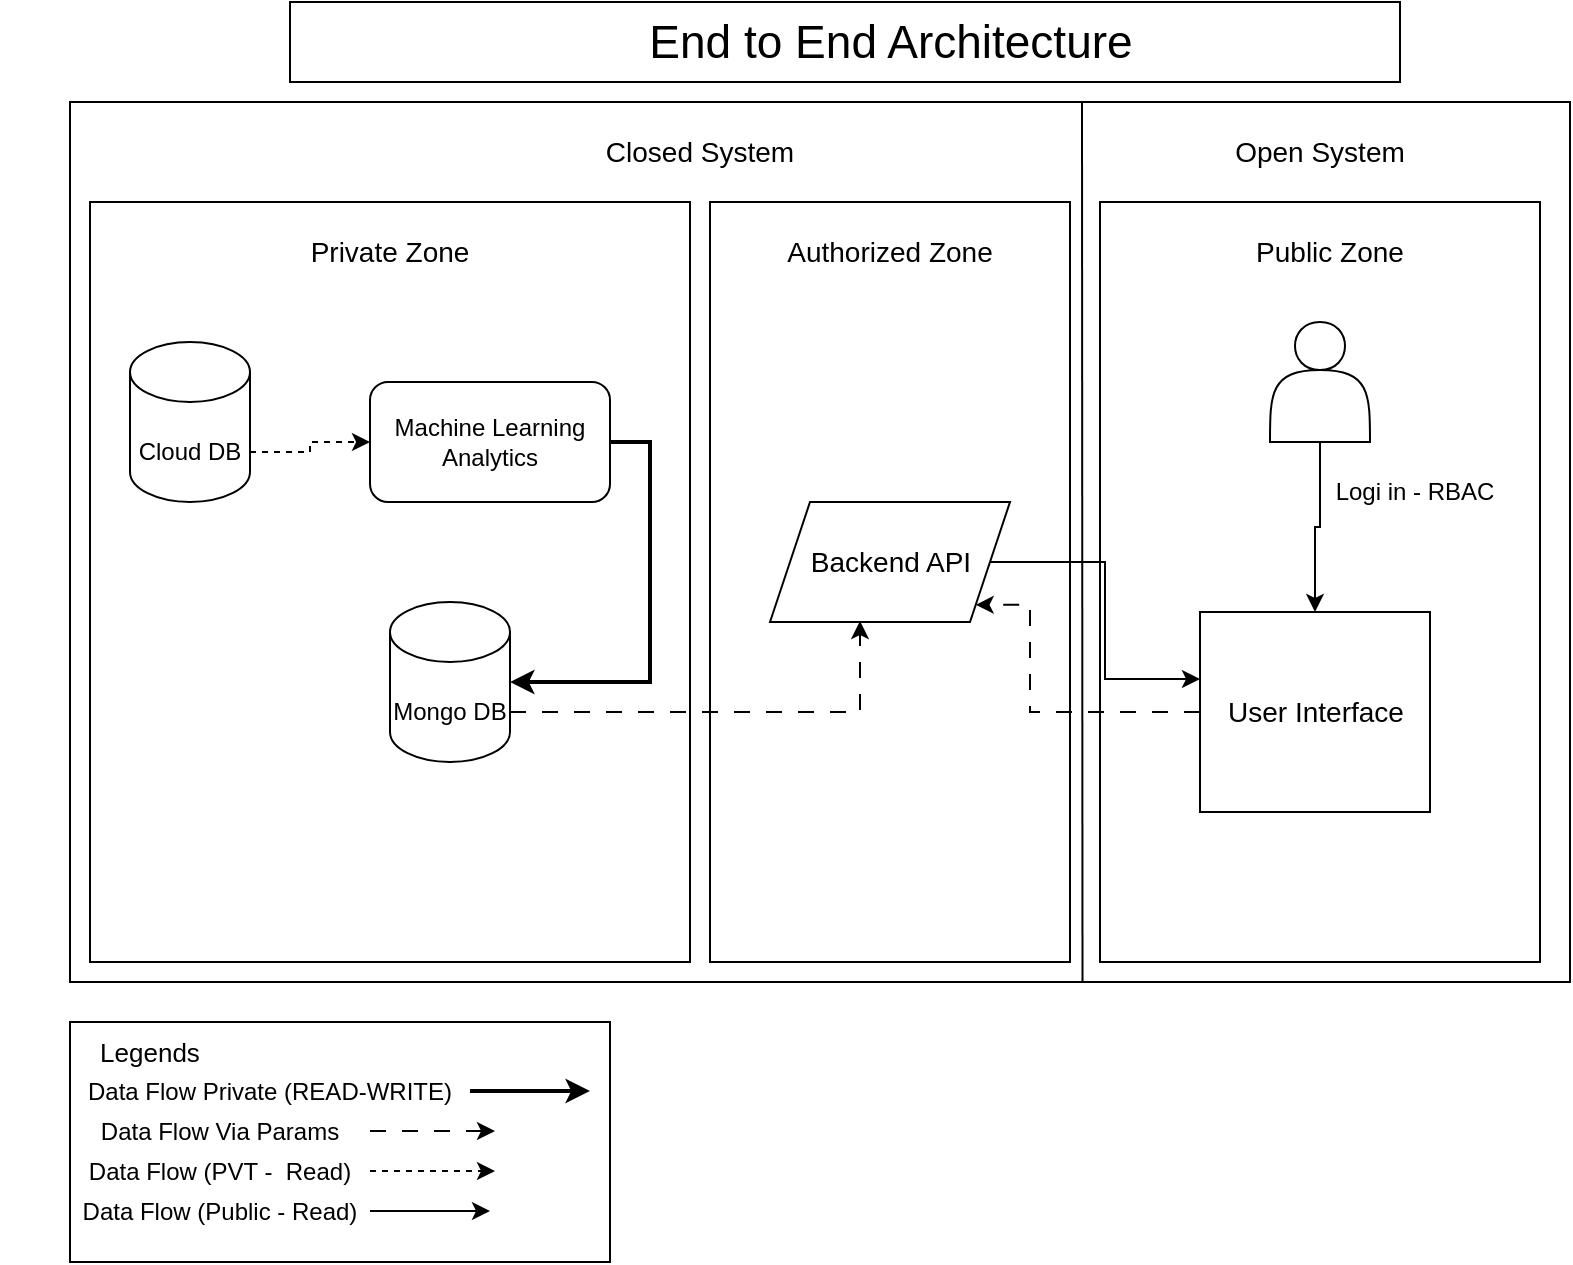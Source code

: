 <mxfile version="25.0.3">
  <diagram name="Page-1" id="74e2e168-ea6b-b213-b513-2b3c1d86103e">
    <mxGraphModel dx="954" dy="605" grid="1" gridSize="10" guides="1" tooltips="1" connect="1" arrows="1" fold="1" page="1" pageScale="1" pageWidth="1100" pageHeight="850" background="none" math="0" shadow="0">
      <root>
        <mxCell id="0" />
        <mxCell id="1" parent="0" />
        <mxCell id="z1TU7799TZrfDQ--Ozhm-1" value="" style="rounded=0;whiteSpace=wrap;html=1;" vertex="1" parent="1">
          <mxGeometry x="190" y="150" width="750" height="440" as="geometry" />
        </mxCell>
        <mxCell id="z1TU7799TZrfDQ--Ozhm-2" value="" style="rounded=0;whiteSpace=wrap;html=1;" vertex="1" parent="1">
          <mxGeometry x="200" y="200" width="300" height="380" as="geometry" />
        </mxCell>
        <mxCell id="z1TU7799TZrfDQ--Ozhm-5" value="&lt;font style=&quot;font-size: 14px;&quot;&gt;Closed System&lt;/font&gt;" style="text;html=1;align=center;verticalAlign=middle;whiteSpace=wrap;rounded=0;" vertex="1" parent="1">
          <mxGeometry x="440" y="160" width="130" height="30" as="geometry" />
        </mxCell>
        <mxCell id="z1TU7799TZrfDQ--Ozhm-6" value="" style="shape=cylinder3;whiteSpace=wrap;html=1;boundedLbl=1;backgroundOutline=1;size=15;" vertex="1" parent="1">
          <mxGeometry x="220" y="270" width="60" height="80" as="geometry" />
        </mxCell>
        <mxCell id="z1TU7799TZrfDQ--Ozhm-22" style="edgeStyle=orthogonalEdgeStyle;rounded=0;orthogonalLoop=1;jettySize=auto;html=1;entryX=0;entryY=0.5;entryDx=0;entryDy=0;dashed=1;" edge="1" parent="1" source="z1TU7799TZrfDQ--Ozhm-8" target="z1TU7799TZrfDQ--Ozhm-9">
          <mxGeometry relative="1" as="geometry" />
        </mxCell>
        <mxCell id="z1TU7799TZrfDQ--Ozhm-8" value="Cloud DB" style="text;html=1;align=center;verticalAlign=middle;whiteSpace=wrap;rounded=0;" vertex="1" parent="1">
          <mxGeometry x="220" y="310" width="60" height="30" as="geometry" />
        </mxCell>
        <mxCell id="z1TU7799TZrfDQ--Ozhm-14" style="edgeStyle=orthogonalEdgeStyle;rounded=0;orthogonalLoop=1;jettySize=auto;html=1;entryX=1;entryY=0;entryDx=0;entryDy=0;exitX=1;exitY=0.5;exitDx=0;exitDy=0;strokeColor=default;strokeWidth=2;" edge="1" parent="1" source="z1TU7799TZrfDQ--Ozhm-9" target="z1TU7799TZrfDQ--Ozhm-12">
          <mxGeometry relative="1" as="geometry">
            <Array as="points">
              <mxPoint x="480" y="320" />
              <mxPoint x="480" y="440" />
            </Array>
          </mxGeometry>
        </mxCell>
        <mxCell id="z1TU7799TZrfDQ--Ozhm-9" value="" style="rounded=1;whiteSpace=wrap;html=1;" vertex="1" parent="1">
          <mxGeometry x="340" y="290" width="120" height="60" as="geometry" />
        </mxCell>
        <mxCell id="z1TU7799TZrfDQ--Ozhm-10" value="Machine Learning Analytics" style="text;html=1;align=center;verticalAlign=middle;whiteSpace=wrap;rounded=0;" vertex="1" parent="1">
          <mxGeometry x="350" y="305" width="100" height="30" as="geometry" />
        </mxCell>
        <mxCell id="z1TU7799TZrfDQ--Ozhm-11" value="" style="shape=cylinder3;whiteSpace=wrap;html=1;boundedLbl=1;backgroundOutline=1;size=15;" vertex="1" parent="1">
          <mxGeometry x="350" y="400" width="60" height="80" as="geometry" />
        </mxCell>
        <mxCell id="z1TU7799TZrfDQ--Ozhm-12" value="Mongo DB" style="text;html=1;align=center;verticalAlign=middle;whiteSpace=wrap;rounded=0;" vertex="1" parent="1">
          <mxGeometry x="350" y="440" width="60" height="30" as="geometry" />
        </mxCell>
        <mxCell id="z1TU7799TZrfDQ--Ozhm-15" value="&lt;font style=&quot;font-size: 14px;&quot;&gt;Private Zone&lt;/font&gt;" style="text;html=1;align=center;verticalAlign=middle;whiteSpace=wrap;rounded=0;" vertex="1" parent="1">
          <mxGeometry x="285" y="210" width="130" height="30" as="geometry" />
        </mxCell>
        <mxCell id="z1TU7799TZrfDQ--Ozhm-16" value="" style="rounded=0;whiteSpace=wrap;html=1;" vertex="1" parent="1">
          <mxGeometry x="510" y="200" width="180" height="380" as="geometry" />
        </mxCell>
        <mxCell id="z1TU7799TZrfDQ--Ozhm-17" value="&lt;font style=&quot;font-size: 14px;&quot;&gt;Authorized Zone&lt;/font&gt;" style="text;html=1;align=center;verticalAlign=middle;whiteSpace=wrap;rounded=0;" vertex="1" parent="1">
          <mxGeometry x="535" y="210" width="130" height="30" as="geometry" />
        </mxCell>
        <mxCell id="z1TU7799TZrfDQ--Ozhm-18" value="" style="shape=parallelogram;perimeter=parallelogramPerimeter;whiteSpace=wrap;html=1;fixedSize=1;" vertex="1" parent="1">
          <mxGeometry x="540" y="350" width="120" height="60" as="geometry" />
        </mxCell>
        <mxCell id="z1TU7799TZrfDQ--Ozhm-19" value="&lt;font style=&quot;font-size: 14px;&quot;&gt;Backend API&lt;/font&gt;" style="text;html=1;align=center;verticalAlign=middle;whiteSpace=wrap;rounded=0;" vertex="1" parent="1">
          <mxGeometry x="552.5" y="365" width="95" height="30" as="geometry" />
        </mxCell>
        <mxCell id="z1TU7799TZrfDQ--Ozhm-20" style="edgeStyle=orthogonalEdgeStyle;rounded=0;orthogonalLoop=1;jettySize=auto;html=1;entryX=0.375;entryY=0.992;entryDx=0;entryDy=0;entryPerimeter=0;dashed=1;dashPattern=8 8;" edge="1" parent="1" source="z1TU7799TZrfDQ--Ozhm-12" target="z1TU7799TZrfDQ--Ozhm-18">
          <mxGeometry relative="1" as="geometry" />
        </mxCell>
        <mxCell id="z1TU7799TZrfDQ--Ozhm-23" value="" style="rounded=0;whiteSpace=wrap;html=1;" vertex="1" parent="1">
          <mxGeometry x="705" y="200" width="220" height="380" as="geometry" />
        </mxCell>
        <mxCell id="z1TU7799TZrfDQ--Ozhm-24" value="&lt;font style=&quot;font-size: 14px;&quot;&gt;Public Zone&lt;/font&gt;" style="text;html=1;align=center;verticalAlign=middle;whiteSpace=wrap;rounded=0;" vertex="1" parent="1">
          <mxGeometry x="755" y="210" width="130" height="30" as="geometry" />
        </mxCell>
        <mxCell id="z1TU7799TZrfDQ--Ozhm-37" style="edgeStyle=orthogonalEdgeStyle;rounded=0;orthogonalLoop=1;jettySize=auto;html=1;entryX=0.5;entryY=0;entryDx=0;entryDy=0;" edge="1" parent="1" source="z1TU7799TZrfDQ--Ozhm-25" target="z1TU7799TZrfDQ--Ozhm-33">
          <mxGeometry relative="1" as="geometry" />
        </mxCell>
        <mxCell id="z1TU7799TZrfDQ--Ozhm-25" value="" style="shape=actor;whiteSpace=wrap;html=1;" vertex="1" parent="1">
          <mxGeometry x="790" y="260" width="50" height="60" as="geometry" />
        </mxCell>
        <mxCell id="z1TU7799TZrfDQ--Ozhm-39" style="edgeStyle=orthogonalEdgeStyle;rounded=0;orthogonalLoop=1;jettySize=auto;html=1;entryX=1;entryY=1;entryDx=0;entryDy=0;dashed=1;dashPattern=8 8;" edge="1" parent="1" source="z1TU7799TZrfDQ--Ozhm-33" target="z1TU7799TZrfDQ--Ozhm-18">
          <mxGeometry relative="1" as="geometry">
            <Array as="points">
              <mxPoint x="670" y="455" />
              <mxPoint x="670" y="401" />
            </Array>
          </mxGeometry>
        </mxCell>
        <mxCell id="z1TU7799TZrfDQ--Ozhm-33" value="" style="rounded=0;whiteSpace=wrap;html=1;" vertex="1" parent="1">
          <mxGeometry x="755" y="405" width="115" height="100" as="geometry" />
        </mxCell>
        <mxCell id="z1TU7799TZrfDQ--Ozhm-34" value="&lt;font style=&quot;font-size: 14px;&quot;&gt;User Interface&lt;/font&gt;" style="text;html=1;align=center;verticalAlign=middle;whiteSpace=wrap;rounded=0;" vertex="1" parent="1">
          <mxGeometry x="763.75" y="440" width="97.5" height="30" as="geometry" />
        </mxCell>
        <mxCell id="z1TU7799TZrfDQ--Ozhm-38" style="edgeStyle=orthogonalEdgeStyle;rounded=0;orthogonalLoop=1;jettySize=auto;html=1;entryX=0;entryY=0.335;entryDx=0;entryDy=0;entryPerimeter=0;" edge="1" parent="1" source="z1TU7799TZrfDQ--Ozhm-18" target="z1TU7799TZrfDQ--Ozhm-33">
          <mxGeometry relative="1" as="geometry" />
        </mxCell>
        <mxCell id="z1TU7799TZrfDQ--Ozhm-40" value="" style="endArrow=none;html=1;rounded=0;exitX=0.675;exitY=1.001;exitDx=0;exitDy=0;exitPerimeter=0;" edge="1" parent="1" source="z1TU7799TZrfDQ--Ozhm-1">
          <mxGeometry width="50" height="50" relative="1" as="geometry">
            <mxPoint x="620" y="470" as="sourcePoint" />
            <mxPoint x="696" y="150" as="targetPoint" />
          </mxGeometry>
        </mxCell>
        <mxCell id="z1TU7799TZrfDQ--Ozhm-41" value="&lt;font style=&quot;font-size: 14px;&quot;&gt;Open System&lt;/font&gt;" style="text;html=1;align=center;verticalAlign=middle;whiteSpace=wrap;rounded=0;" vertex="1" parent="1">
          <mxGeometry x="750" y="160" width="130" height="30" as="geometry" />
        </mxCell>
        <mxCell id="z1TU7799TZrfDQ--Ozhm-42" value="Logi in - RBAC" style="text;html=1;align=center;verticalAlign=middle;whiteSpace=wrap;rounded=0;" vertex="1" parent="1">
          <mxGeometry x="820" y="330" width="85" height="30" as="geometry" />
        </mxCell>
        <mxCell id="z1TU7799TZrfDQ--Ozhm-43" value="" style="rounded=0;whiteSpace=wrap;html=1;" vertex="1" parent="1">
          <mxGeometry x="190" y="610" width="270" height="120" as="geometry" />
        </mxCell>
        <mxCell id="z1TU7799TZrfDQ--Ozhm-44" value="&lt;font style=&quot;font-size: 13px;&quot;&gt;Legends&lt;/font&gt;" style="text;html=1;align=center;verticalAlign=middle;whiteSpace=wrap;rounded=0;" vertex="1" parent="1">
          <mxGeometry x="200" y="610" width="60" height="30" as="geometry" />
        </mxCell>
        <mxCell id="z1TU7799TZrfDQ--Ozhm-45" value="&lt;font&gt;Data Flow Private (READ-WRITE)&lt;/font&gt;" style="text;html=1;align=center;verticalAlign=middle;whiteSpace=wrap;rounded=0;" vertex="1" parent="1">
          <mxGeometry x="180" y="630" width="220" height="30" as="geometry" />
        </mxCell>
        <mxCell id="z1TU7799TZrfDQ--Ozhm-48" value="" style="endArrow=classic;html=1;rounded=0;strokeWidth=2;" edge="1" parent="1">
          <mxGeometry width="50" height="50" relative="1" as="geometry">
            <mxPoint x="390" y="644.5" as="sourcePoint" />
            <mxPoint x="450" y="644.5" as="targetPoint" />
          </mxGeometry>
        </mxCell>
        <mxCell id="z1TU7799TZrfDQ--Ozhm-49" value="&lt;font&gt;Data Flow Via Params&lt;/font&gt;" style="text;html=1;align=center;verticalAlign=middle;whiteSpace=wrap;rounded=0;" vertex="1" parent="1">
          <mxGeometry x="200" y="650" width="130" height="30" as="geometry" />
        </mxCell>
        <mxCell id="z1TU7799TZrfDQ--Ozhm-50" value="" style="endArrow=classic;html=1;rounded=0;dashed=1;dashPattern=8 8;" edge="1" parent="1">
          <mxGeometry width="50" height="50" relative="1" as="geometry">
            <mxPoint x="340" y="664.5" as="sourcePoint" />
            <mxPoint x="402.5" y="664.5" as="targetPoint" />
          </mxGeometry>
        </mxCell>
        <mxCell id="z1TU7799TZrfDQ--Ozhm-51" value="" style="endArrow=classic;html=1;rounded=0;dashed=1;" edge="1" parent="1">
          <mxGeometry width="50" height="50" relative="1" as="geometry">
            <mxPoint x="340" y="684.5" as="sourcePoint" />
            <mxPoint x="402.5" y="684.5" as="targetPoint" />
          </mxGeometry>
        </mxCell>
        <mxCell id="z1TU7799TZrfDQ--Ozhm-52" value="&lt;font&gt;Data Flow (PVT -&amp;nbsp; Read)&lt;/font&gt;" style="text;html=1;align=center;verticalAlign=middle;whiteSpace=wrap;rounded=0;" vertex="1" parent="1">
          <mxGeometry x="190" y="670" width="150" height="30" as="geometry" />
        </mxCell>
        <mxCell id="z1TU7799TZrfDQ--Ozhm-53" value="&lt;font&gt;Data Flow (Public - Read)&lt;/font&gt;" style="text;html=1;align=center;verticalAlign=middle;whiteSpace=wrap;rounded=0;" vertex="1" parent="1">
          <mxGeometry x="155" y="690" width="220" height="30" as="geometry" />
        </mxCell>
        <mxCell id="z1TU7799TZrfDQ--Ozhm-55" value="" style="endArrow=classic;html=1;rounded=0;strokeWidth=1;" edge="1" parent="1">
          <mxGeometry width="50" height="50" relative="1" as="geometry">
            <mxPoint x="340" y="704.5" as="sourcePoint" />
            <mxPoint x="400" y="704.5" as="targetPoint" />
          </mxGeometry>
        </mxCell>
        <mxCell id="z1TU7799TZrfDQ--Ozhm-58" value="" style="rounded=0;whiteSpace=wrap;html=1;" vertex="1" parent="1">
          <mxGeometry x="300" y="100" width="555" height="40" as="geometry" />
        </mxCell>
        <mxCell id="z1TU7799TZrfDQ--Ozhm-59" value="&lt;font style=&quot;font-size: 23px;&quot;&gt;End to End Architecture&lt;/font&gt;" style="text;html=1;align=center;verticalAlign=middle;whiteSpace=wrap;rounded=0;" vertex="1" parent="1">
          <mxGeometry x="473.75" y="105" width="252.5" height="30" as="geometry" />
        </mxCell>
      </root>
    </mxGraphModel>
  </diagram>
</mxfile>
